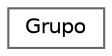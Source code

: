 digraph "Graphical Class Hierarchy"
{
 // LATEX_PDF_SIZE
  bgcolor="transparent";
  edge [fontname=Helvetica,fontsize=10,labelfontname=Helvetica,labelfontsize=10];
  node [fontname=Helvetica,fontsize=10,shape=box,height=0.2,width=0.4];
  rankdir="LR";
  Node0 [id="Node000000",label="Grupo",height=0.2,width=0.4,color="grey40", fillcolor="white", style="filled",URL="$struct_grupo.html",tooltip="Estructura que representa un grupo de alimentos."];
}
